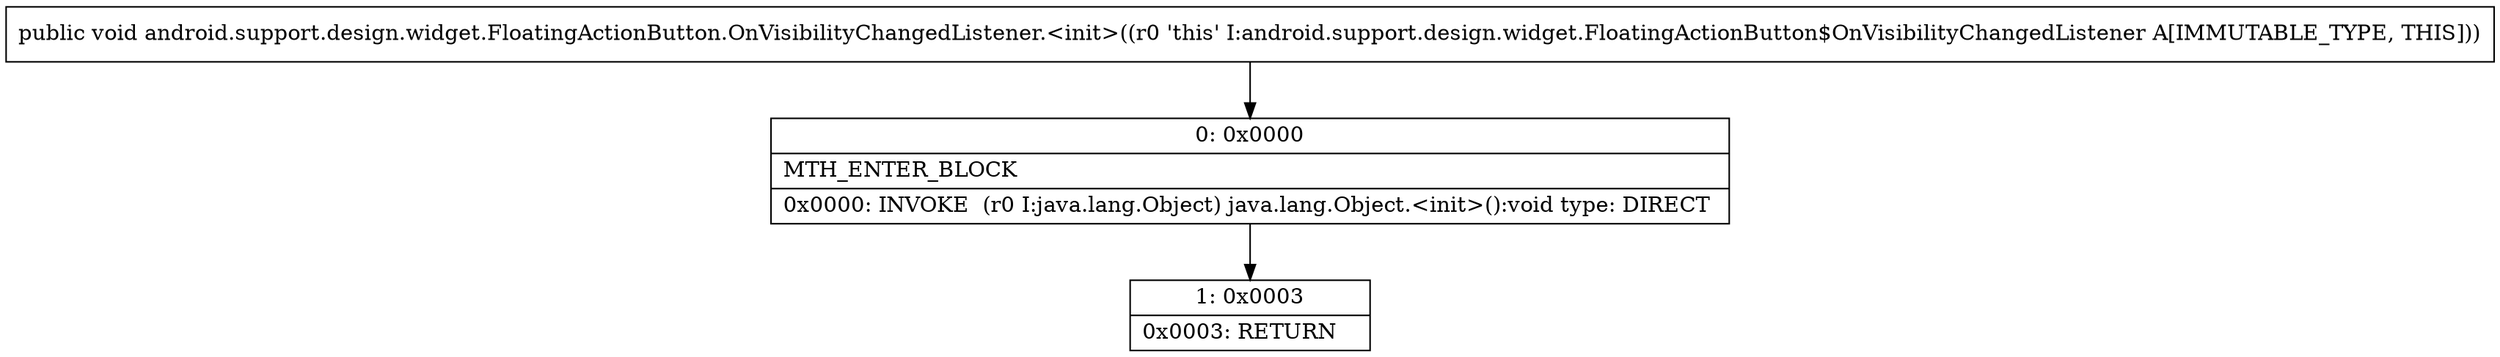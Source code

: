 digraph "CFG forandroid.support.design.widget.FloatingActionButton.OnVisibilityChangedListener.\<init\>()V" {
Node_0 [shape=record,label="{0\:\ 0x0000|MTH_ENTER_BLOCK\l|0x0000: INVOKE  (r0 I:java.lang.Object) java.lang.Object.\<init\>():void type: DIRECT \l}"];
Node_1 [shape=record,label="{1\:\ 0x0003|0x0003: RETURN   \l}"];
MethodNode[shape=record,label="{public void android.support.design.widget.FloatingActionButton.OnVisibilityChangedListener.\<init\>((r0 'this' I:android.support.design.widget.FloatingActionButton$OnVisibilityChangedListener A[IMMUTABLE_TYPE, THIS])) }"];
MethodNode -> Node_0;
Node_0 -> Node_1;
}

